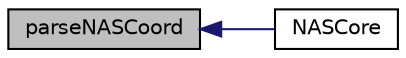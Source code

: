 digraph "parseNASCoord"
{
  bgcolor="transparent";
  edge [fontname="Helvetica",fontsize="10",labelfontname="Helvetica",labelfontsize="10"];
  node [fontname="Helvetica",fontsize="10",shape=record];
  rankdir="LR";
  Node1 [label="parseNASCoord",height=0.2,width=0.4,color="black", fillcolor="grey75", style="filled", fontcolor="black"];
  Node1 -> Node2 [dir="back",color="midnightblue",fontsize="10",style="solid",fontname="Helvetica"];
  Node2 [label="NASCore",height=0.2,width=0.4,color="black",URL="$a01570.html#a5a727bd3f4c42341de52bda99c5993b2",tooltip="Construct null. "];
}

